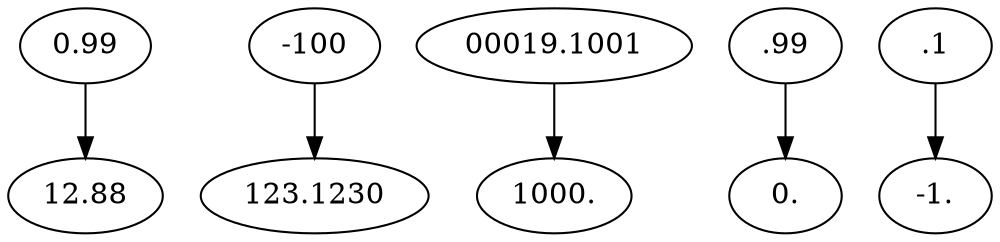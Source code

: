 digraph G {

  // test parsing of numbers as node names

  0.99 -> 12.88

  -100 -> 123.1230

  00019.1001 -> 1000.

  .99 -> 0.

  .1 -> -1.
}
